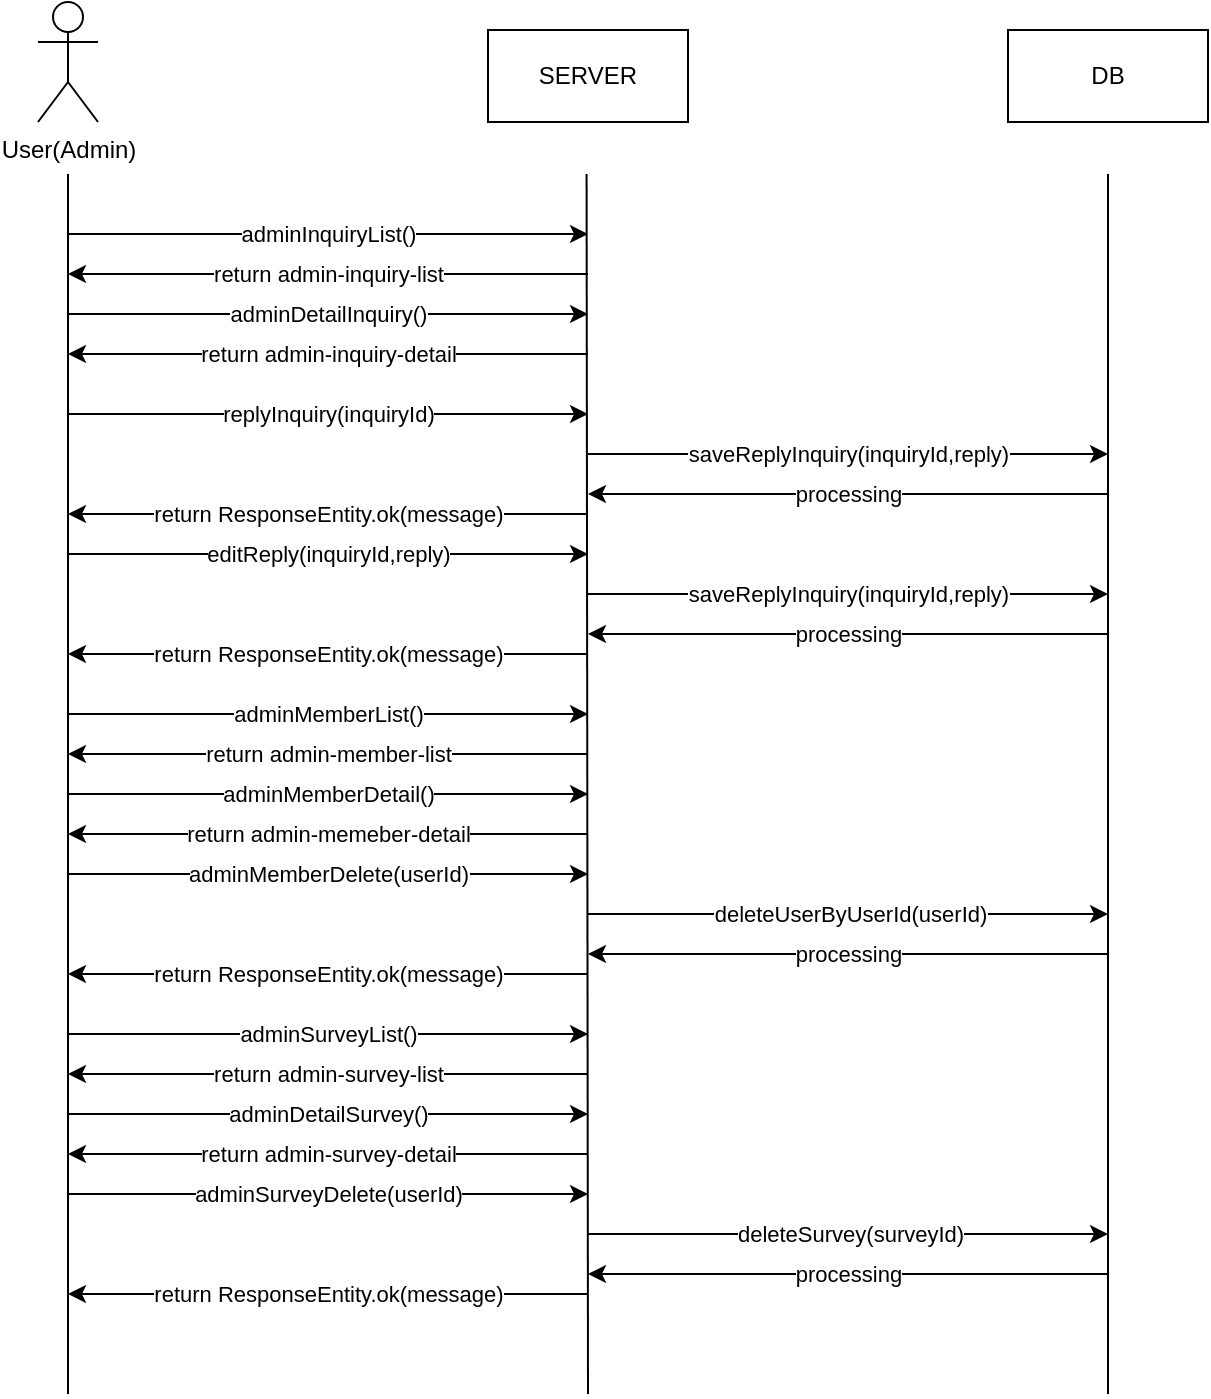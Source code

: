 <mxfile version="24.5.3" type="device">
  <diagram name="페이지-1" id="M4-e2FvrFqh1SJA5EF41">
    <mxGraphModel dx="632" dy="693" grid="1" gridSize="10" guides="1" tooltips="1" connect="1" arrows="1" fold="1" page="1" pageScale="1" pageWidth="827" pageHeight="1169" math="0" shadow="0">
      <root>
        <mxCell id="0" />
        <mxCell id="1" parent="0" />
        <mxCell id="HQ5jh7fbDC8ZT-q5LC9b-1" value="User(Admin)&lt;div&gt;&lt;br&gt;&lt;/div&gt;" style="shape=umlActor;verticalLabelPosition=bottom;verticalAlign=top;html=1;outlineConnect=0;" parent="1" vertex="1">
          <mxGeometry x="105" y="64" width="30" height="60" as="geometry" />
        </mxCell>
        <mxCell id="HQ5jh7fbDC8ZT-q5LC9b-2" value="" style="endArrow=none;html=1;rounded=0;" parent="1" edge="1">
          <mxGeometry width="50" height="50" relative="1" as="geometry">
            <mxPoint x="120" y="760" as="sourcePoint" />
            <mxPoint x="120" y="150" as="targetPoint" />
          </mxGeometry>
        </mxCell>
        <mxCell id="HQ5jh7fbDC8ZT-q5LC9b-3" value="SERVER" style="rounded=0;whiteSpace=wrap;html=1;" parent="1" vertex="1">
          <mxGeometry x="330" y="78" width="100" height="46" as="geometry" />
        </mxCell>
        <mxCell id="HQ5jh7fbDC8ZT-q5LC9b-4" value="DB" style="rounded=0;whiteSpace=wrap;html=1;" parent="1" vertex="1">
          <mxGeometry x="590" y="78" width="100" height="46" as="geometry" />
        </mxCell>
        <mxCell id="HQ5jh7fbDC8ZT-q5LC9b-5" value="" style="endArrow=none;html=1;rounded=0;" parent="1" edge="1">
          <mxGeometry width="50" height="50" relative="1" as="geometry">
            <mxPoint x="380" y="760" as="sourcePoint" />
            <mxPoint x="379.29" y="150" as="targetPoint" />
          </mxGeometry>
        </mxCell>
        <mxCell id="HQ5jh7fbDC8ZT-q5LC9b-6" value="" style="endArrow=none;html=1;rounded=0;" parent="1" edge="1">
          <mxGeometry width="50" height="50" relative="1" as="geometry">
            <mxPoint x="640" y="760" as="sourcePoint" />
            <mxPoint x="640" y="150" as="targetPoint" />
          </mxGeometry>
        </mxCell>
        <mxCell id="HQ5jh7fbDC8ZT-q5LC9b-7" value="replyInquiry(inquiryId)" style="endArrow=classic;html=1;rounded=0;" parent="1" edge="1">
          <mxGeometry width="50" height="50" relative="1" as="geometry">
            <mxPoint x="120" y="270" as="sourcePoint" />
            <mxPoint x="380" y="270" as="targetPoint" />
          </mxGeometry>
        </mxCell>
        <mxCell id="HQ5jh7fbDC8ZT-q5LC9b-11" value="saveReplyInquiry(inquiryId,reply)" style="endArrow=classic;html=1;rounded=0;" parent="1" edge="1">
          <mxGeometry width="50" height="50" relative="1" as="geometry">
            <mxPoint x="380" y="290" as="sourcePoint" />
            <mxPoint x="640" y="290" as="targetPoint" />
          </mxGeometry>
        </mxCell>
        <mxCell id="HQ5jh7fbDC8ZT-q5LC9b-12" value="processing" style="endArrow=classic;html=1;rounded=0;" parent="1" edge="1">
          <mxGeometry width="50" height="50" relative="1" as="geometry">
            <mxPoint x="640" y="310" as="sourcePoint" />
            <mxPoint x="380" y="310" as="targetPoint" />
            <mxPoint as="offset" />
          </mxGeometry>
        </mxCell>
        <mxCell id="HQ5jh7fbDC8ZT-q5LC9b-14" value="return ResponseEntity.ok(message)" style="endArrow=classic;html=1;rounded=0;" parent="1" edge="1">
          <mxGeometry width="50" height="50" relative="1" as="geometry">
            <mxPoint x="380" y="320" as="sourcePoint" />
            <mxPoint x="120" y="320" as="targetPoint" />
            <mxPoint as="offset" />
          </mxGeometry>
        </mxCell>
        <mxCell id="HQ5jh7fbDC8ZT-q5LC9b-15" value="adminInquiryList()" style="endArrow=classic;html=1;rounded=0;" parent="1" edge="1">
          <mxGeometry width="50" height="50" relative="1" as="geometry">
            <mxPoint x="120" y="180" as="sourcePoint" />
            <mxPoint x="380" y="180" as="targetPoint" />
            <mxPoint as="offset" />
          </mxGeometry>
        </mxCell>
        <mxCell id="HQ5jh7fbDC8ZT-q5LC9b-18" value="return admin-inquiry-list" style="endArrow=classic;html=1;rounded=0;" parent="1" edge="1">
          <mxGeometry width="50" height="50" relative="1" as="geometry">
            <mxPoint x="380" y="200" as="sourcePoint" />
            <mxPoint x="120" y="200" as="targetPoint" />
            <mxPoint as="offset" />
          </mxGeometry>
        </mxCell>
        <mxCell id="-f28NJCD0MQsGEDjnBsf-1" value="adminDetailInquiry()" style="endArrow=classic;html=1;rounded=0;" edge="1" parent="1">
          <mxGeometry width="50" height="50" relative="1" as="geometry">
            <mxPoint x="120" y="220" as="sourcePoint" />
            <mxPoint x="380" y="220" as="targetPoint" />
            <mxPoint as="offset" />
          </mxGeometry>
        </mxCell>
        <mxCell id="-f28NJCD0MQsGEDjnBsf-2" value="return admin-inquiry-detail" style="endArrow=classic;html=1;rounded=0;" edge="1" parent="1">
          <mxGeometry width="50" height="50" relative="1" as="geometry">
            <mxPoint x="380" y="240" as="sourcePoint" />
            <mxPoint x="120" y="240" as="targetPoint" />
            <mxPoint as="offset" />
          </mxGeometry>
        </mxCell>
        <mxCell id="-f28NJCD0MQsGEDjnBsf-3" value="editReply(inquiryId,reply)" style="endArrow=classic;html=1;rounded=0;" edge="1" parent="1">
          <mxGeometry width="50" height="50" relative="1" as="geometry">
            <mxPoint x="120" y="340" as="sourcePoint" />
            <mxPoint x="380" y="340" as="targetPoint" />
          </mxGeometry>
        </mxCell>
        <mxCell id="-f28NJCD0MQsGEDjnBsf-4" value="saveReplyInquiry(inquiryId,reply)" style="endArrow=classic;html=1;rounded=0;" edge="1" parent="1">
          <mxGeometry width="50" height="50" relative="1" as="geometry">
            <mxPoint x="380" y="360" as="sourcePoint" />
            <mxPoint x="640" y="360" as="targetPoint" />
          </mxGeometry>
        </mxCell>
        <mxCell id="-f28NJCD0MQsGEDjnBsf-5" value="processing" style="endArrow=classic;html=1;rounded=0;" edge="1" parent="1">
          <mxGeometry width="50" height="50" relative="1" as="geometry">
            <mxPoint x="640" y="380" as="sourcePoint" />
            <mxPoint x="380" y="380" as="targetPoint" />
            <mxPoint as="offset" />
          </mxGeometry>
        </mxCell>
        <mxCell id="-f28NJCD0MQsGEDjnBsf-6" value="return ResponseEntity.ok(message)" style="endArrow=classic;html=1;rounded=0;" edge="1" parent="1">
          <mxGeometry width="50" height="50" relative="1" as="geometry">
            <mxPoint x="380" y="390" as="sourcePoint" />
            <mxPoint x="120" y="390" as="targetPoint" />
            <mxPoint as="offset" />
          </mxGeometry>
        </mxCell>
        <mxCell id="-f28NJCD0MQsGEDjnBsf-7" value="adminMemberList()" style="endArrow=classic;html=1;rounded=0;" edge="1" parent="1">
          <mxGeometry width="50" height="50" relative="1" as="geometry">
            <mxPoint x="120" y="420" as="sourcePoint" />
            <mxPoint x="380" y="420" as="targetPoint" />
            <mxPoint as="offset" />
          </mxGeometry>
        </mxCell>
        <mxCell id="-f28NJCD0MQsGEDjnBsf-8" value="return admin-member-list" style="endArrow=classic;html=1;rounded=0;" edge="1" parent="1">
          <mxGeometry width="50" height="50" relative="1" as="geometry">
            <mxPoint x="380" y="440" as="sourcePoint" />
            <mxPoint x="120" y="440" as="targetPoint" />
            <mxPoint as="offset" />
          </mxGeometry>
        </mxCell>
        <mxCell id="-f28NJCD0MQsGEDjnBsf-9" value="adminMemberDetail()" style="endArrow=classic;html=1;rounded=0;" edge="1" parent="1">
          <mxGeometry width="50" height="50" relative="1" as="geometry">
            <mxPoint x="120" y="460" as="sourcePoint" />
            <mxPoint x="380" y="460" as="targetPoint" />
            <mxPoint as="offset" />
          </mxGeometry>
        </mxCell>
        <mxCell id="-f28NJCD0MQsGEDjnBsf-10" value="return admin-memeber-detail" style="endArrow=classic;html=1;rounded=0;" edge="1" parent="1">
          <mxGeometry width="50" height="50" relative="1" as="geometry">
            <mxPoint x="380" y="480" as="sourcePoint" />
            <mxPoint x="120" y="480" as="targetPoint" />
            <mxPoint as="offset" />
          </mxGeometry>
        </mxCell>
        <mxCell id="-f28NJCD0MQsGEDjnBsf-11" value="adminMemberDelete(userId)" style="endArrow=classic;html=1;rounded=0;" edge="1" parent="1">
          <mxGeometry width="50" height="50" relative="1" as="geometry">
            <mxPoint x="120" y="500" as="sourcePoint" />
            <mxPoint x="380" y="500" as="targetPoint" />
          </mxGeometry>
        </mxCell>
        <mxCell id="-f28NJCD0MQsGEDjnBsf-12" value="deleteUserByUserId(userId)" style="endArrow=classic;html=1;rounded=0;" edge="1" parent="1">
          <mxGeometry x="0.005" width="50" height="50" relative="1" as="geometry">
            <mxPoint x="380" y="520" as="sourcePoint" />
            <mxPoint x="640" y="520" as="targetPoint" />
            <mxPoint as="offset" />
          </mxGeometry>
        </mxCell>
        <mxCell id="-f28NJCD0MQsGEDjnBsf-13" value="processing" style="endArrow=classic;html=1;rounded=0;" edge="1" parent="1">
          <mxGeometry width="50" height="50" relative="1" as="geometry">
            <mxPoint x="640" y="540" as="sourcePoint" />
            <mxPoint x="380" y="540" as="targetPoint" />
            <mxPoint as="offset" />
          </mxGeometry>
        </mxCell>
        <mxCell id="-f28NJCD0MQsGEDjnBsf-14" value="return ResponseEntity.ok(message)" style="endArrow=classic;html=1;rounded=0;" edge="1" parent="1">
          <mxGeometry width="50" height="50" relative="1" as="geometry">
            <mxPoint x="380" y="550" as="sourcePoint" />
            <mxPoint x="120" y="550" as="targetPoint" />
            <mxPoint as="offset" />
          </mxGeometry>
        </mxCell>
        <mxCell id="-f28NJCD0MQsGEDjnBsf-15" value="adminSurveyList()" style="endArrow=classic;html=1;rounded=0;" edge="1" parent="1">
          <mxGeometry width="50" height="50" relative="1" as="geometry">
            <mxPoint x="120" y="580" as="sourcePoint" />
            <mxPoint x="380" y="580" as="targetPoint" />
            <mxPoint as="offset" />
          </mxGeometry>
        </mxCell>
        <mxCell id="-f28NJCD0MQsGEDjnBsf-16" value="return admin-survey-list" style="endArrow=classic;html=1;rounded=0;" edge="1" parent="1">
          <mxGeometry width="50" height="50" relative="1" as="geometry">
            <mxPoint x="380" y="600" as="sourcePoint" />
            <mxPoint x="120" y="600" as="targetPoint" />
            <mxPoint as="offset" />
          </mxGeometry>
        </mxCell>
        <mxCell id="-f28NJCD0MQsGEDjnBsf-17" value="adminDetailSurvey()" style="endArrow=classic;html=1;rounded=0;" edge="1" parent="1">
          <mxGeometry width="50" height="50" relative="1" as="geometry">
            <mxPoint x="120" y="620" as="sourcePoint" />
            <mxPoint x="380" y="620" as="targetPoint" />
            <mxPoint as="offset" />
          </mxGeometry>
        </mxCell>
        <mxCell id="-f28NJCD0MQsGEDjnBsf-18" value="return admin-survey-detail" style="endArrow=classic;html=1;rounded=0;" edge="1" parent="1">
          <mxGeometry x="0.005" width="50" height="50" relative="1" as="geometry">
            <mxPoint x="380" y="640" as="sourcePoint" />
            <mxPoint x="120" y="640" as="targetPoint" />
            <mxPoint as="offset" />
          </mxGeometry>
        </mxCell>
        <mxCell id="-f28NJCD0MQsGEDjnBsf-19" value="adminSurveyDelete(userId)" style="endArrow=classic;html=1;rounded=0;" edge="1" parent="1">
          <mxGeometry width="50" height="50" relative="1" as="geometry">
            <mxPoint x="120" y="660" as="sourcePoint" />
            <mxPoint x="380" y="660" as="targetPoint" />
          </mxGeometry>
        </mxCell>
        <mxCell id="-f28NJCD0MQsGEDjnBsf-20" value="deleteSurvey(surveyId)" style="endArrow=classic;html=1;rounded=0;" edge="1" parent="1">
          <mxGeometry x="0.005" width="50" height="50" relative="1" as="geometry">
            <mxPoint x="380" y="680" as="sourcePoint" />
            <mxPoint x="640" y="680" as="targetPoint" />
            <mxPoint as="offset" />
          </mxGeometry>
        </mxCell>
        <mxCell id="-f28NJCD0MQsGEDjnBsf-21" value="processing" style="endArrow=classic;html=1;rounded=0;" edge="1" parent="1">
          <mxGeometry width="50" height="50" relative="1" as="geometry">
            <mxPoint x="640" y="700" as="sourcePoint" />
            <mxPoint x="380" y="700" as="targetPoint" />
            <mxPoint as="offset" />
          </mxGeometry>
        </mxCell>
        <mxCell id="-f28NJCD0MQsGEDjnBsf-22" value="return ResponseEntity.ok(message)" style="endArrow=classic;html=1;rounded=0;" edge="1" parent="1">
          <mxGeometry width="50" height="50" relative="1" as="geometry">
            <mxPoint x="380" y="710" as="sourcePoint" />
            <mxPoint x="120" y="710" as="targetPoint" />
            <mxPoint as="offset" />
          </mxGeometry>
        </mxCell>
      </root>
    </mxGraphModel>
  </diagram>
</mxfile>
